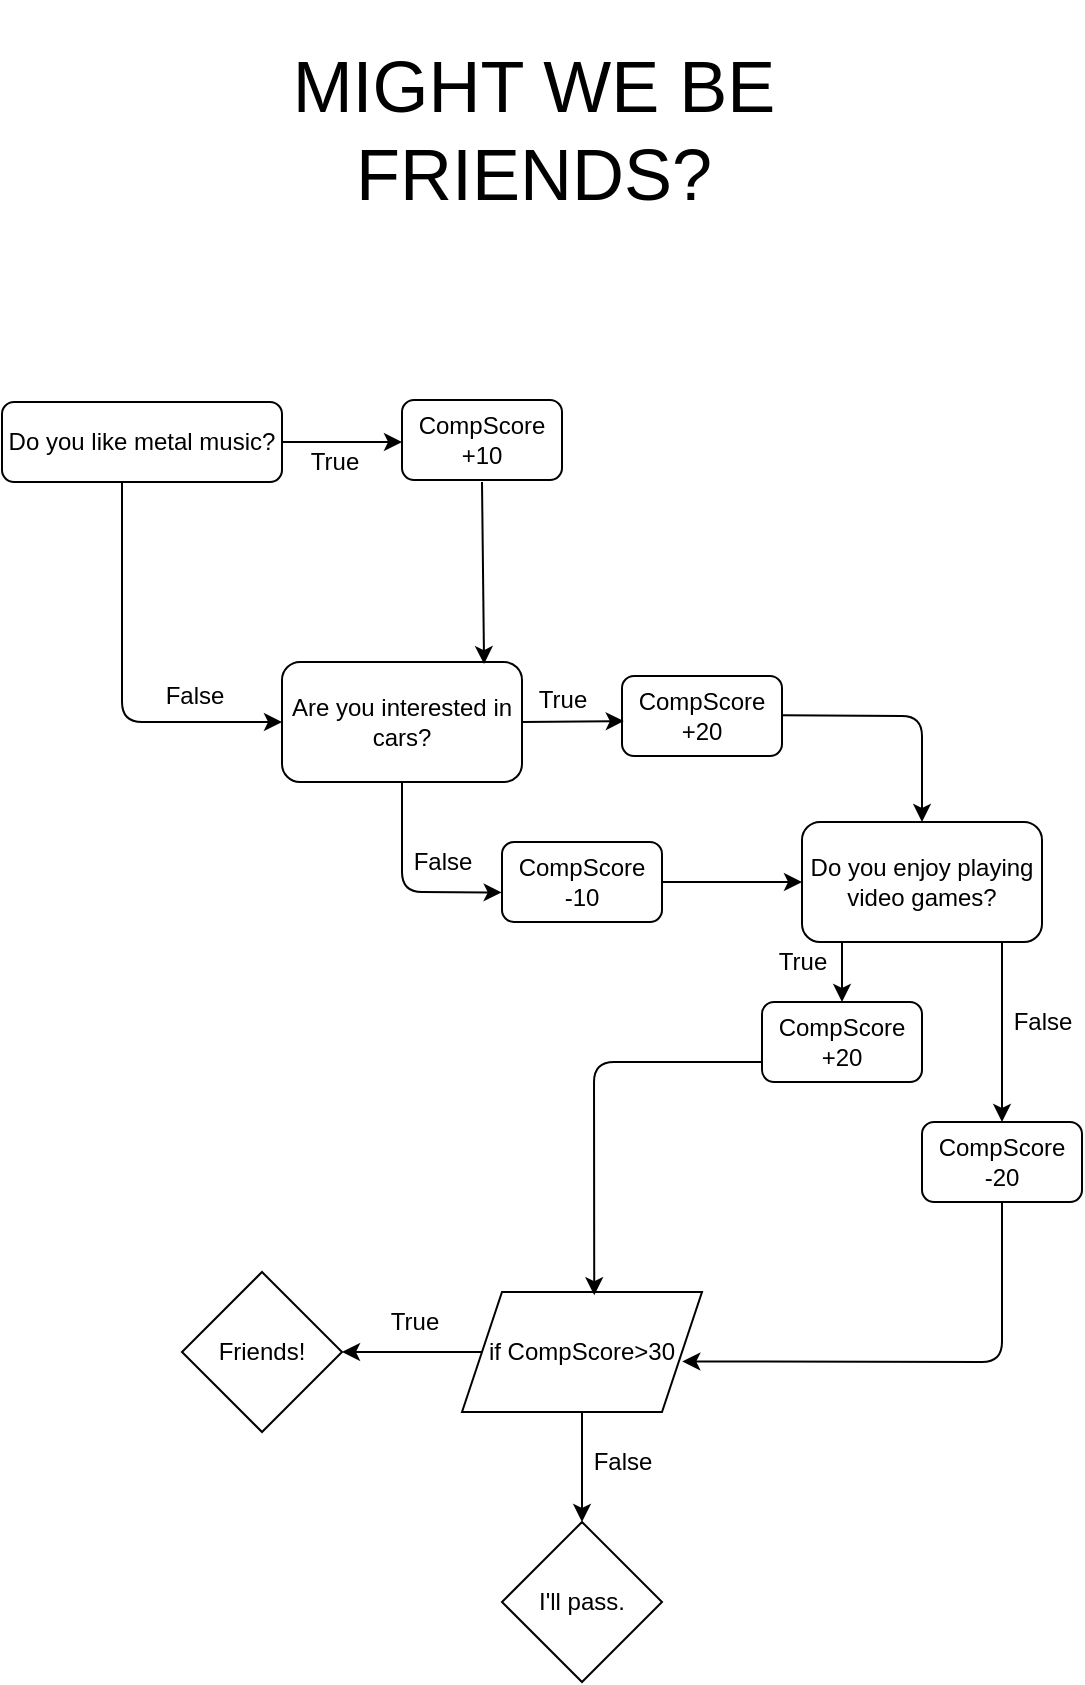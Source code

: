 <mxfile version="13.7.9" type="device"><diagram id="C5RBs43oDa-KdzZeNtuy" name="Page-1"><mxGraphModel dx="824" dy="888" grid="1" gridSize="10" guides="1" tooltips="1" connect="1" arrows="1" fold="1" page="1" pageScale="1" pageWidth="827" pageHeight="1169" math="0" shadow="0"><root><mxCell id="WIyWlLk6GJQsqaUBKTNV-0"/><mxCell id="WIyWlLk6GJQsqaUBKTNV-1" parent="WIyWlLk6GJQsqaUBKTNV-0"/><mxCell id="bQxfV2x3_D9Xyyi7YYWn-0" value="Do you like metal music?" style="rounded=1;whiteSpace=wrap;html=1;" vertex="1" parent="WIyWlLk6GJQsqaUBKTNV-1"><mxGeometry x="120" y="271" width="140" height="40" as="geometry"/></mxCell><mxCell id="bQxfV2x3_D9Xyyi7YYWn-1" value="CompScore +10" style="rounded=1;whiteSpace=wrap;html=1;" vertex="1" parent="WIyWlLk6GJQsqaUBKTNV-1"><mxGeometry x="320" y="270" width="80" height="40" as="geometry"/></mxCell><mxCell id="bQxfV2x3_D9Xyyi7YYWn-2" value="" style="endArrow=classic;html=1;" edge="1" parent="WIyWlLk6GJQsqaUBKTNV-1"><mxGeometry width="50" height="50" relative="1" as="geometry"><mxPoint x="260" y="291" as="sourcePoint"/><mxPoint x="320" y="291" as="targetPoint"/></mxGeometry></mxCell><mxCell id="bQxfV2x3_D9Xyyi7YYWn-3" value="True" style="text;html=1;align=center;verticalAlign=middle;resizable=0;points=[];autosize=1;" vertex="1" parent="WIyWlLk6GJQsqaUBKTNV-1"><mxGeometry x="266" y="291" width="40" height="20" as="geometry"/></mxCell><mxCell id="bQxfV2x3_D9Xyyi7YYWn-4" value="" style="endArrow=classic;html=1;" edge="1" parent="WIyWlLk6GJQsqaUBKTNV-1"><mxGeometry width="50" height="50" relative="1" as="geometry"><mxPoint x="180" y="311" as="sourcePoint"/><mxPoint x="260" y="431" as="targetPoint"/><Array as="points"><mxPoint x="180" y="431"/></Array></mxGeometry></mxCell><mxCell id="bQxfV2x3_D9Xyyi7YYWn-5" value="False" style="text;html=1;align=center;verticalAlign=middle;resizable=0;points=[];autosize=1;" vertex="1" parent="WIyWlLk6GJQsqaUBKTNV-1"><mxGeometry x="196" y="408" width="40" height="20" as="geometry"/></mxCell><mxCell id="bQxfV2x3_D9Xyyi7YYWn-6" value="Are you interested in cars?" style="rounded=1;whiteSpace=wrap;html=1;" vertex="1" parent="WIyWlLk6GJQsqaUBKTNV-1"><mxGeometry x="260" y="401" width="120" height="60" as="geometry"/></mxCell><mxCell id="bQxfV2x3_D9Xyyi7YYWn-7" value="" style="endArrow=classic;html=1;entryX=0.842;entryY=0.017;entryDx=0;entryDy=0;entryPerimeter=0;" edge="1" parent="WIyWlLk6GJQsqaUBKTNV-1" target="bQxfV2x3_D9Xyyi7YYWn-6"><mxGeometry width="50" height="50" relative="1" as="geometry"><mxPoint x="360" y="311" as="sourcePoint"/><mxPoint x="360" y="391" as="targetPoint"/></mxGeometry></mxCell><mxCell id="bQxfV2x3_D9Xyyi7YYWn-9" value="CompScore +20" style="rounded=1;whiteSpace=wrap;html=1;" vertex="1" parent="WIyWlLk6GJQsqaUBKTNV-1"><mxGeometry x="430" y="408" width="80" height="40" as="geometry"/></mxCell><mxCell id="bQxfV2x3_D9Xyyi7YYWn-10" value="CompScore -10" style="rounded=1;whiteSpace=wrap;html=1;" vertex="1" parent="WIyWlLk6GJQsqaUBKTNV-1"><mxGeometry x="370" y="491" width="80" height="40" as="geometry"/></mxCell><mxCell id="bQxfV2x3_D9Xyyi7YYWn-11" value="" style="endArrow=classic;html=1;exitX=1;exitY=0.5;exitDx=0;exitDy=0;entryX=0.011;entryY=0.563;entryDx=0;entryDy=0;entryPerimeter=0;" edge="1" parent="WIyWlLk6GJQsqaUBKTNV-1" source="bQxfV2x3_D9Xyyi7YYWn-6" target="bQxfV2x3_D9Xyyi7YYWn-9"><mxGeometry width="50" height="50" relative="1" as="geometry"><mxPoint x="470" y="321" as="sourcePoint"/><mxPoint x="520" y="271" as="targetPoint"/></mxGeometry></mxCell><mxCell id="bQxfV2x3_D9Xyyi7YYWn-12" value="" style="endArrow=classic;html=1;exitX=0.5;exitY=1;exitDx=0;exitDy=0;entryX=-0.002;entryY=0.631;entryDx=0;entryDy=0;entryPerimeter=0;" edge="1" parent="WIyWlLk6GJQsqaUBKTNV-1" source="bQxfV2x3_D9Xyyi7YYWn-6" target="bQxfV2x3_D9Xyyi7YYWn-10"><mxGeometry width="50" height="50" relative="1" as="geometry"><mxPoint x="430" y="391" as="sourcePoint"/><mxPoint x="480" y="341" as="targetPoint"/><Array as="points"><mxPoint x="320" y="516"/></Array></mxGeometry></mxCell><mxCell id="bQxfV2x3_D9Xyyi7YYWn-13" value="True" style="text;html=1;align=center;verticalAlign=middle;resizable=0;points=[];autosize=1;" vertex="1" parent="WIyWlLk6GJQsqaUBKTNV-1"><mxGeometry x="380" y="410" width="40" height="20" as="geometry"/></mxCell><mxCell id="bQxfV2x3_D9Xyyi7YYWn-14" value="False" style="text;html=1;align=center;verticalAlign=middle;resizable=0;points=[];autosize=1;" vertex="1" parent="WIyWlLk6GJQsqaUBKTNV-1"><mxGeometry x="320" y="491" width="40" height="20" as="geometry"/></mxCell><mxCell id="bQxfV2x3_D9Xyyi7YYWn-15" value="" style="endArrow=classic;html=1;entryX=0.5;entryY=0;entryDx=0;entryDy=0;" edge="1" parent="WIyWlLk6GJQsqaUBKTNV-1" target="bQxfV2x3_D9Xyyi7YYWn-17"><mxGeometry width="50" height="50" relative="1" as="geometry"><mxPoint x="510" y="427.66" as="sourcePoint"/><mxPoint x="600" y="427.66" as="targetPoint"/><Array as="points"><mxPoint x="580" y="428"/></Array></mxGeometry></mxCell><mxCell id="bQxfV2x3_D9Xyyi7YYWn-16" value="" style="endArrow=classic;html=1;" edge="1" parent="WIyWlLk6GJQsqaUBKTNV-1"><mxGeometry width="50" height="50" relative="1" as="geometry"><mxPoint x="450" y="511" as="sourcePoint"/><mxPoint x="520" y="511" as="targetPoint"/></mxGeometry></mxCell><mxCell id="bQxfV2x3_D9Xyyi7YYWn-17" value="Do you enjoy playing video games?" style="rounded=1;whiteSpace=wrap;html=1;" vertex="1" parent="WIyWlLk6GJQsqaUBKTNV-1"><mxGeometry x="520" y="481.0" width="120" height="60" as="geometry"/></mxCell><mxCell id="bQxfV2x3_D9Xyyi7YYWn-19" value="" style="endArrow=classic;html=1;" edge="1" parent="WIyWlLk6GJQsqaUBKTNV-1"><mxGeometry width="50" height="50" relative="1" as="geometry"><mxPoint x="540" y="541" as="sourcePoint"/><mxPoint x="540" y="571" as="targetPoint"/></mxGeometry></mxCell><mxCell id="bQxfV2x3_D9Xyyi7YYWn-20" value="CompScore +20" style="rounded=1;whiteSpace=wrap;html=1;" vertex="1" parent="WIyWlLk6GJQsqaUBKTNV-1"><mxGeometry x="500" y="571" width="80" height="40" as="geometry"/></mxCell><mxCell id="bQxfV2x3_D9Xyyi7YYWn-21" value="CompScore -20" style="rounded=1;whiteSpace=wrap;html=1;" vertex="1" parent="WIyWlLk6GJQsqaUBKTNV-1"><mxGeometry x="580" y="631" width="80" height="40" as="geometry"/></mxCell><mxCell id="bQxfV2x3_D9Xyyi7YYWn-22" value="" style="endArrow=classic;html=1;" edge="1" parent="WIyWlLk6GJQsqaUBKTNV-1"><mxGeometry width="50" height="50" relative="1" as="geometry"><mxPoint x="620" y="541" as="sourcePoint"/><mxPoint x="620" y="631" as="targetPoint"/></mxGeometry></mxCell><mxCell id="bQxfV2x3_D9Xyyi7YYWn-23" value="True" style="text;html=1;align=center;verticalAlign=middle;resizable=0;points=[];autosize=1;" vertex="1" parent="WIyWlLk6GJQsqaUBKTNV-1"><mxGeometry x="500" y="541" width="40" height="20" as="geometry"/></mxCell><mxCell id="bQxfV2x3_D9Xyyi7YYWn-24" value="False" style="text;html=1;align=center;verticalAlign=middle;resizable=0;points=[];autosize=1;" vertex="1" parent="WIyWlLk6GJQsqaUBKTNV-1"><mxGeometry x="620" y="571" width="40" height="20" as="geometry"/></mxCell><mxCell id="bQxfV2x3_D9Xyyi7YYWn-25" value="if CompScore&amp;gt;30" style="shape=parallelogram;perimeter=parallelogramPerimeter;whiteSpace=wrap;html=1;fixedSize=1;" vertex="1" parent="WIyWlLk6GJQsqaUBKTNV-1"><mxGeometry x="350" y="716" width="120" height="60" as="geometry"/></mxCell><mxCell id="bQxfV2x3_D9Xyyi7YYWn-26" value="" style="endArrow=classic;html=1;exitX=0;exitY=0.75;exitDx=0;exitDy=0;entryX=0.551;entryY=0.027;entryDx=0;entryDy=0;entryPerimeter=0;" edge="1" parent="WIyWlLk6GJQsqaUBKTNV-1" source="bQxfV2x3_D9Xyyi7YYWn-20" target="bQxfV2x3_D9Xyyi7YYWn-25"><mxGeometry width="50" height="50" relative="1" as="geometry"><mxPoint x="430" y="731" as="sourcePoint"/><mxPoint x="480" y="681" as="targetPoint"/><Array as="points"><mxPoint x="416" y="601"/></Array></mxGeometry></mxCell><mxCell id="bQxfV2x3_D9Xyyi7YYWn-27" value="" style="endArrow=classic;html=1;entryX=0.918;entryY=0.579;entryDx=0;entryDy=0;entryPerimeter=0;" edge="1" parent="WIyWlLk6GJQsqaUBKTNV-1" target="bQxfV2x3_D9Xyyi7YYWn-25"><mxGeometry width="50" height="50" relative="1" as="geometry"><mxPoint x="620" y="671" as="sourcePoint"/><mxPoint x="670" y="621" as="targetPoint"/><Array as="points"><mxPoint x="620" y="751"/></Array></mxGeometry></mxCell><mxCell id="bQxfV2x3_D9Xyyi7YYWn-28" value="" style="endArrow=classic;html=1;entryX=1;entryY=0.5;entryDx=0;entryDy=0;exitX=0.083;exitY=0.5;exitDx=0;exitDy=0;exitPerimeter=0;" edge="1" parent="WIyWlLk6GJQsqaUBKTNV-1" source="bQxfV2x3_D9Xyyi7YYWn-25" target="bQxfV2x3_D9Xyyi7YYWn-29"><mxGeometry width="50" height="50" relative="1" as="geometry"><mxPoint x="360" y="751" as="sourcePoint"/><mxPoint x="290" y="751" as="targetPoint"/></mxGeometry></mxCell><mxCell id="bQxfV2x3_D9Xyyi7YYWn-29" value="Friends!" style="rhombus;whiteSpace=wrap;html=1;" vertex="1" parent="WIyWlLk6GJQsqaUBKTNV-1"><mxGeometry x="210" y="706" width="80" height="80" as="geometry"/></mxCell><mxCell id="bQxfV2x3_D9Xyyi7YYWn-30" value="True" style="text;html=1;align=center;verticalAlign=middle;resizable=0;points=[];autosize=1;" vertex="1" parent="WIyWlLk6GJQsqaUBKTNV-1"><mxGeometry x="306" y="721" width="40" height="20" as="geometry"/></mxCell><mxCell id="bQxfV2x3_D9Xyyi7YYWn-31" value="I'll pass." style="rhombus;whiteSpace=wrap;html=1;" vertex="1" parent="WIyWlLk6GJQsqaUBKTNV-1"><mxGeometry x="370" y="831" width="80" height="80" as="geometry"/></mxCell><mxCell id="bQxfV2x3_D9Xyyi7YYWn-32" value="" style="endArrow=classic;html=1;entryX=0.5;entryY=0;entryDx=0;entryDy=0;exitX=0.5;exitY=1;exitDx=0;exitDy=0;" edge="1" parent="WIyWlLk6GJQsqaUBKTNV-1" source="bQxfV2x3_D9Xyyi7YYWn-25" target="bQxfV2x3_D9Xyyi7YYWn-31"><mxGeometry width="50" height="50" relative="1" as="geometry"><mxPoint x="400" y="776" as="sourcePoint"/><mxPoint x="450" y="726" as="targetPoint"/></mxGeometry></mxCell><mxCell id="bQxfV2x3_D9Xyyi7YYWn-33" value="False" style="text;html=1;align=center;verticalAlign=middle;resizable=0;points=[];autosize=1;" vertex="1" parent="WIyWlLk6GJQsqaUBKTNV-1"><mxGeometry x="410" y="791" width="40" height="20" as="geometry"/></mxCell><mxCell id="bQxfV2x3_D9Xyyi7YYWn-34" value="&lt;font style=&quot;font-size: 36px&quot;&gt;MIGHT WE BE FRIENDS?&lt;/font&gt;" style="text;html=1;strokeColor=none;fillColor=none;align=center;verticalAlign=middle;whiteSpace=wrap;rounded=0;" vertex="1" parent="WIyWlLk6GJQsqaUBKTNV-1"><mxGeometry x="236" y="70" width="300" height="130" as="geometry"/></mxCell></root></mxGraphModel></diagram></mxfile>